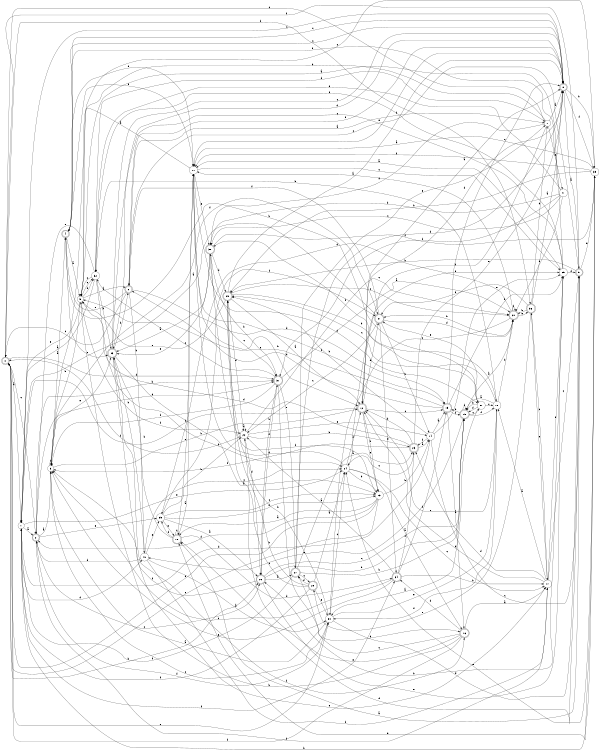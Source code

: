 digraph n34_10 {
__start0 [label="" shape="none"];

rankdir=LR;
size="8,5";

s0 [style="rounded,filled", color="black", fillcolor="white" shape="doublecircle", label="0"];
s1 [style="filled", color="black", fillcolor="white" shape="circle", label="1"];
s2 [style="rounded,filled", color="black", fillcolor="white" shape="doublecircle", label="2"];
s3 [style="filled", color="black", fillcolor="white" shape="circle", label="3"];
s4 [style="rounded,filled", color="black", fillcolor="white" shape="doublecircle", label="4"];
s5 [style="filled", color="black", fillcolor="white" shape="circle", label="5"];
s6 [style="rounded,filled", color="black", fillcolor="white" shape="doublecircle", label="6"];
s7 [style="filled", color="black", fillcolor="white" shape="circle", label="7"];
s8 [style="rounded,filled", color="black", fillcolor="white" shape="doublecircle", label="8"];
s9 [style="rounded,filled", color="black", fillcolor="white" shape="doublecircle", label="9"];
s10 [style="rounded,filled", color="black", fillcolor="white" shape="doublecircle", label="10"];
s11 [style="filled", color="black", fillcolor="white" shape="circle", label="11"];
s12 [style="rounded,filled", color="black", fillcolor="white" shape="doublecircle", label="12"];
s13 [style="filled", color="black", fillcolor="white" shape="circle", label="13"];
s14 [style="filled", color="black", fillcolor="white" shape="circle", label="14"];
s15 [style="rounded,filled", color="black", fillcolor="white" shape="doublecircle", label="15"];
s16 [style="rounded,filled", color="black", fillcolor="white" shape="doublecircle", label="16"];
s17 [style="filled", color="black", fillcolor="white" shape="circle", label="17"];
s18 [style="filled", color="black", fillcolor="white" shape="circle", label="18"];
s19 [style="rounded,filled", color="black", fillcolor="white" shape="doublecircle", label="19"];
s20 [style="rounded,filled", color="black", fillcolor="white" shape="doublecircle", label="20"];
s21 [style="rounded,filled", color="black", fillcolor="white" shape="doublecircle", label="21"];
s22 [style="filled", color="black", fillcolor="white" shape="circle", label="22"];
s23 [style="rounded,filled", color="black", fillcolor="white" shape="doublecircle", label="23"];
s24 [style="filled", color="black", fillcolor="white" shape="circle", label="24"];
s25 [style="filled", color="black", fillcolor="white" shape="circle", label="25"];
s26 [style="rounded,filled", color="black", fillcolor="white" shape="doublecircle", label="26"];
s27 [style="rounded,filled", color="black", fillcolor="white" shape="doublecircle", label="27"];
s28 [style="rounded,filled", color="black", fillcolor="white" shape="doublecircle", label="28"];
s29 [style="rounded,filled", color="black", fillcolor="white" shape="doublecircle", label="29"];
s30 [style="filled", color="black", fillcolor="white" shape="circle", label="30"];
s31 [style="rounded,filled", color="black", fillcolor="white" shape="doublecircle", label="31"];
s32 [style="filled", color="black", fillcolor="white" shape="circle", label="32"];
s33 [style="rounded,filled", color="black", fillcolor="white" shape="doublecircle", label="33"];
s34 [style="rounded,filled", color="black", fillcolor="white" shape="doublecircle", label="34"];
s35 [style="filled", color="black", fillcolor="white" shape="circle", label="35"];
s36 [style="rounded,filled", color="black", fillcolor="white" shape="doublecircle", label="36"];
s37 [style="filled", color="black", fillcolor="white" shape="circle", label="37"];
s38 [style="rounded,filled", color="black", fillcolor="white" shape="doublecircle", label="38"];
s39 [style="filled", color="black", fillcolor="white" shape="circle", label="39"];
s40 [style="filled", color="black", fillcolor="white" shape="circle", label="40"];
s41 [style="filled", color="black", fillcolor="white" shape="circle", label="41"];
s0 -> s1 [label="a"];
s0 -> s26 [label="b"];
s0 -> s2 [label="c"];
s0 -> s31 [label="d"];
s0 -> s30 [label="e"];
s0 -> s36 [label="f"];
s1 -> s2 [label="a"];
s1 -> s39 [label="b"];
s1 -> s8 [label="c"];
s1 -> s40 [label="d"];
s1 -> s24 [label="e"];
s1 -> s34 [label="f"];
s2 -> s3 [label="a"];
s2 -> s31 [label="b"];
s2 -> s26 [label="c"];
s2 -> s31 [label="d"];
s2 -> s35 [label="e"];
s2 -> s17 [label="f"];
s3 -> s4 [label="a"];
s3 -> s12 [label="b"];
s3 -> s30 [label="c"];
s3 -> s3 [label="d"];
s3 -> s33 [label="e"];
s3 -> s21 [label="f"];
s4 -> s5 [label="a"];
s4 -> s37 [label="b"];
s4 -> s8 [label="c"];
s4 -> s11 [label="d"];
s4 -> s33 [label="e"];
s4 -> s11 [label="f"];
s5 -> s6 [label="a"];
s5 -> s3 [label="b"];
s5 -> s32 [label="c"];
s5 -> s32 [label="d"];
s5 -> s1 [label="e"];
s5 -> s22 [label="f"];
s6 -> s7 [label="a"];
s6 -> s40 [label="b"];
s6 -> s0 [label="c"];
s6 -> s15 [label="d"];
s6 -> s4 [label="e"];
s6 -> s8 [label="f"];
s7 -> s8 [label="a"];
s7 -> s5 [label="b"];
s7 -> s0 [label="c"];
s7 -> s38 [label="d"];
s7 -> s41 [label="e"];
s7 -> s12 [label="f"];
s8 -> s9 [label="a"];
s8 -> s39 [label="b"];
s8 -> s4 [label="c"];
s8 -> s12 [label="d"];
s8 -> s11 [label="e"];
s8 -> s39 [label="f"];
s9 -> s10 [label="a"];
s9 -> s29 [label="b"];
s9 -> s6 [label="c"];
s9 -> s10 [label="d"];
s9 -> s39 [label="e"];
s9 -> s0 [label="f"];
s10 -> s11 [label="a"];
s10 -> s33 [label="b"];
s10 -> s10 [label="c"];
s10 -> s34 [label="d"];
s10 -> s11 [label="e"];
s10 -> s35 [label="f"];
s11 -> s3 [label="a"];
s11 -> s12 [label="b"];
s11 -> s25 [label="c"];
s11 -> s37 [label="d"];
s11 -> s38 [label="e"];
s11 -> s15 [label="f"];
s12 -> s8 [label="a"];
s12 -> s13 [label="b"];
s12 -> s15 [label="c"];
s12 -> s21 [label="d"];
s12 -> s13 [label="e"];
s12 -> s1 [label="f"];
s13 -> s10 [label="a"];
s13 -> s14 [label="b"];
s13 -> s0 [label="c"];
s13 -> s2 [label="d"];
s13 -> s0 [label="e"];
s13 -> s38 [label="f"];
s14 -> s15 [label="a"];
s14 -> s29 [label="b"];
s14 -> s9 [label="c"];
s14 -> s1 [label="d"];
s14 -> s25 [label="e"];
s14 -> s23 [label="f"];
s15 -> s16 [label="a"];
s15 -> s25 [label="b"];
s15 -> s8 [label="c"];
s15 -> s6 [label="d"];
s15 -> s5 [label="e"];
s15 -> s19 [label="f"];
s16 -> s17 [label="a"];
s16 -> s5 [label="b"];
s16 -> s27 [label="c"];
s16 -> s34 [label="d"];
s16 -> s22 [label="e"];
s16 -> s0 [label="f"];
s17 -> s18 [label="a"];
s17 -> s12 [label="b"];
s17 -> s9 [label="c"];
s17 -> s23 [label="d"];
s17 -> s36 [label="e"];
s17 -> s25 [label="f"];
s18 -> s19 [label="a"];
s18 -> s32 [label="b"];
s18 -> s29 [label="c"];
s18 -> s20 [label="d"];
s18 -> s12 [label="e"];
s18 -> s30 [label="f"];
s19 -> s20 [label="a"];
s19 -> s15 [label="b"];
s19 -> s37 [label="c"];
s19 -> s19 [label="d"];
s19 -> s40 [label="e"];
s19 -> s18 [label="f"];
s20 -> s11 [label="a"];
s20 -> s21 [label="b"];
s20 -> s30 [label="c"];
s20 -> s35 [label="d"];
s20 -> s36 [label="e"];
s20 -> s20 [label="f"];
s21 -> s1 [label="a"];
s21 -> s14 [label="b"];
s21 -> s22 [label="c"];
s21 -> s20 [label="d"];
s21 -> s34 [label="e"];
s21 -> s6 [label="f"];
s22 -> s22 [label="a"];
s22 -> s23 [label="b"];
s22 -> s20 [label="c"];
s22 -> s26 [label="d"];
s22 -> s14 [label="e"];
s22 -> s0 [label="f"];
s23 -> s14 [label="a"];
s23 -> s12 [label="b"];
s23 -> s24 [label="c"];
s23 -> s5 [label="d"];
s23 -> s8 [label="e"];
s23 -> s3 [label="f"];
s24 -> s16 [label="a"];
s24 -> s13 [label="b"];
s24 -> s17 [label="c"];
s24 -> s11 [label="d"];
s24 -> s25 [label="e"];
s24 -> s12 [label="f"];
s25 -> s11 [label="a"];
s25 -> s26 [label="b"];
s25 -> s33 [label="c"];
s25 -> s9 [label="d"];
s25 -> s4 [label="e"];
s25 -> s32 [label="f"];
s26 -> s27 [label="a"];
s26 -> s19 [label="b"];
s26 -> s19 [label="c"];
s26 -> s31 [label="d"];
s26 -> s25 [label="e"];
s26 -> s3 [label="f"];
s27 -> s23 [label="a"];
s27 -> s19 [label="b"];
s27 -> s28 [label="c"];
s27 -> s8 [label="d"];
s27 -> s7 [label="e"];
s27 -> s1 [label="f"];
s28 -> s24 [label="a"];
s28 -> s29 [label="b"];
s28 -> s29 [label="c"];
s28 -> s27 [label="d"];
s28 -> s30 [label="e"];
s28 -> s1 [label="f"];
s29 -> s12 [label="a"];
s29 -> s18 [label="b"];
s29 -> s20 [label="c"];
s29 -> s22 [label="d"];
s29 -> s5 [label="e"];
s29 -> s8 [label="f"];
s30 -> s3 [label="a"];
s30 -> s29 [label="b"];
s30 -> s24 [label="c"];
s30 -> s9 [label="d"];
s30 -> s18 [label="e"];
s30 -> s2 [label="f"];
s31 -> s20 [label="a"];
s31 -> s26 [label="b"];
s31 -> s32 [label="c"];
s31 -> s16 [label="d"];
s31 -> s27 [label="e"];
s31 -> s3 [label="f"];
s32 -> s1 [label="a"];
s32 -> s33 [label="b"];
s32 -> s5 [label="c"];
s32 -> s7 [label="d"];
s32 -> s2 [label="e"];
s32 -> s24 [label="f"];
s33 -> s13 [label="a"];
s33 -> s6 [label="b"];
s33 -> s8 [label="c"];
s33 -> s8 [label="d"];
s33 -> s17 [label="e"];
s33 -> s16 [label="f"];
s34 -> s22 [label="a"];
s34 -> s17 [label="b"];
s34 -> s3 [label="c"];
s34 -> s15 [label="d"];
s34 -> s3 [label="e"];
s34 -> s23 [label="f"];
s35 -> s26 [label="a"];
s35 -> s22 [label="b"];
s35 -> s13 [label="c"];
s35 -> s13 [label="d"];
s35 -> s10 [label="e"];
s35 -> s21 [label="f"];
s36 -> s8 [label="a"];
s36 -> s20 [label="b"];
s36 -> s17 [label="c"];
s36 -> s7 [label="d"];
s36 -> s28 [label="e"];
s36 -> s21 [label="f"];
s37 -> s30 [label="a"];
s37 -> s19 [label="b"];
s37 -> s18 [label="c"];
s37 -> s19 [label="d"];
s37 -> s21 [label="e"];
s37 -> s38 [label="f"];
s38 -> s33 [label="a"];
s38 -> s31 [label="b"];
s38 -> s31 [label="c"];
s38 -> s29 [label="d"];
s38 -> s33 [label="e"];
s38 -> s39 [label="f"];
s39 -> s11 [label="a"];
s39 -> s29 [label="b"];
s39 -> s5 [label="c"];
s39 -> s10 [label="d"];
s39 -> s24 [label="e"];
s39 -> s11 [label="f"];
s40 -> s30 [label="a"];
s40 -> s33 [label="b"];
s40 -> s24 [label="c"];
s40 -> s2 [label="d"];
s40 -> s35 [label="e"];
s40 -> s17 [label="f"];
s41 -> s5 [label="a"];
s41 -> s38 [label="b"];
s41 -> s38 [label="c"];
s41 -> s20 [label="d"];
s41 -> s32 [label="e"];
s41 -> s31 [label="f"];

}